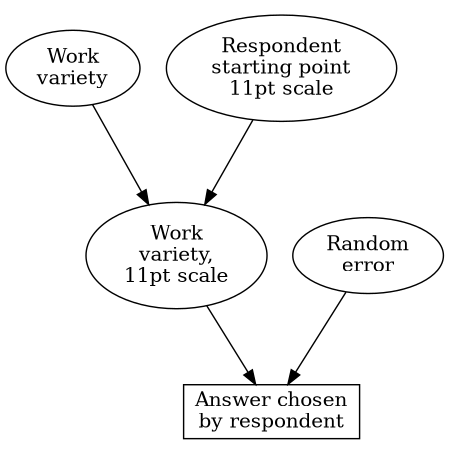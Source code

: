 digraph response_model_example {
    size ="3,3";
    fontname = "Arial";
    fontsize = "10";
    ratio = fill;
    variety [label="Work\nvariety"]
    variety -> true_score;
    true_score [label="Work\nvariety,\n11pt scale"];
    true_score ->  observed;
    observed [label="Answer chosen\nby respondent", shape=box];
    method [label="Respondent\nstarting point\n11pt scale"];
    method -> true_score;
    "Random\nerror" -> observed;
 }
